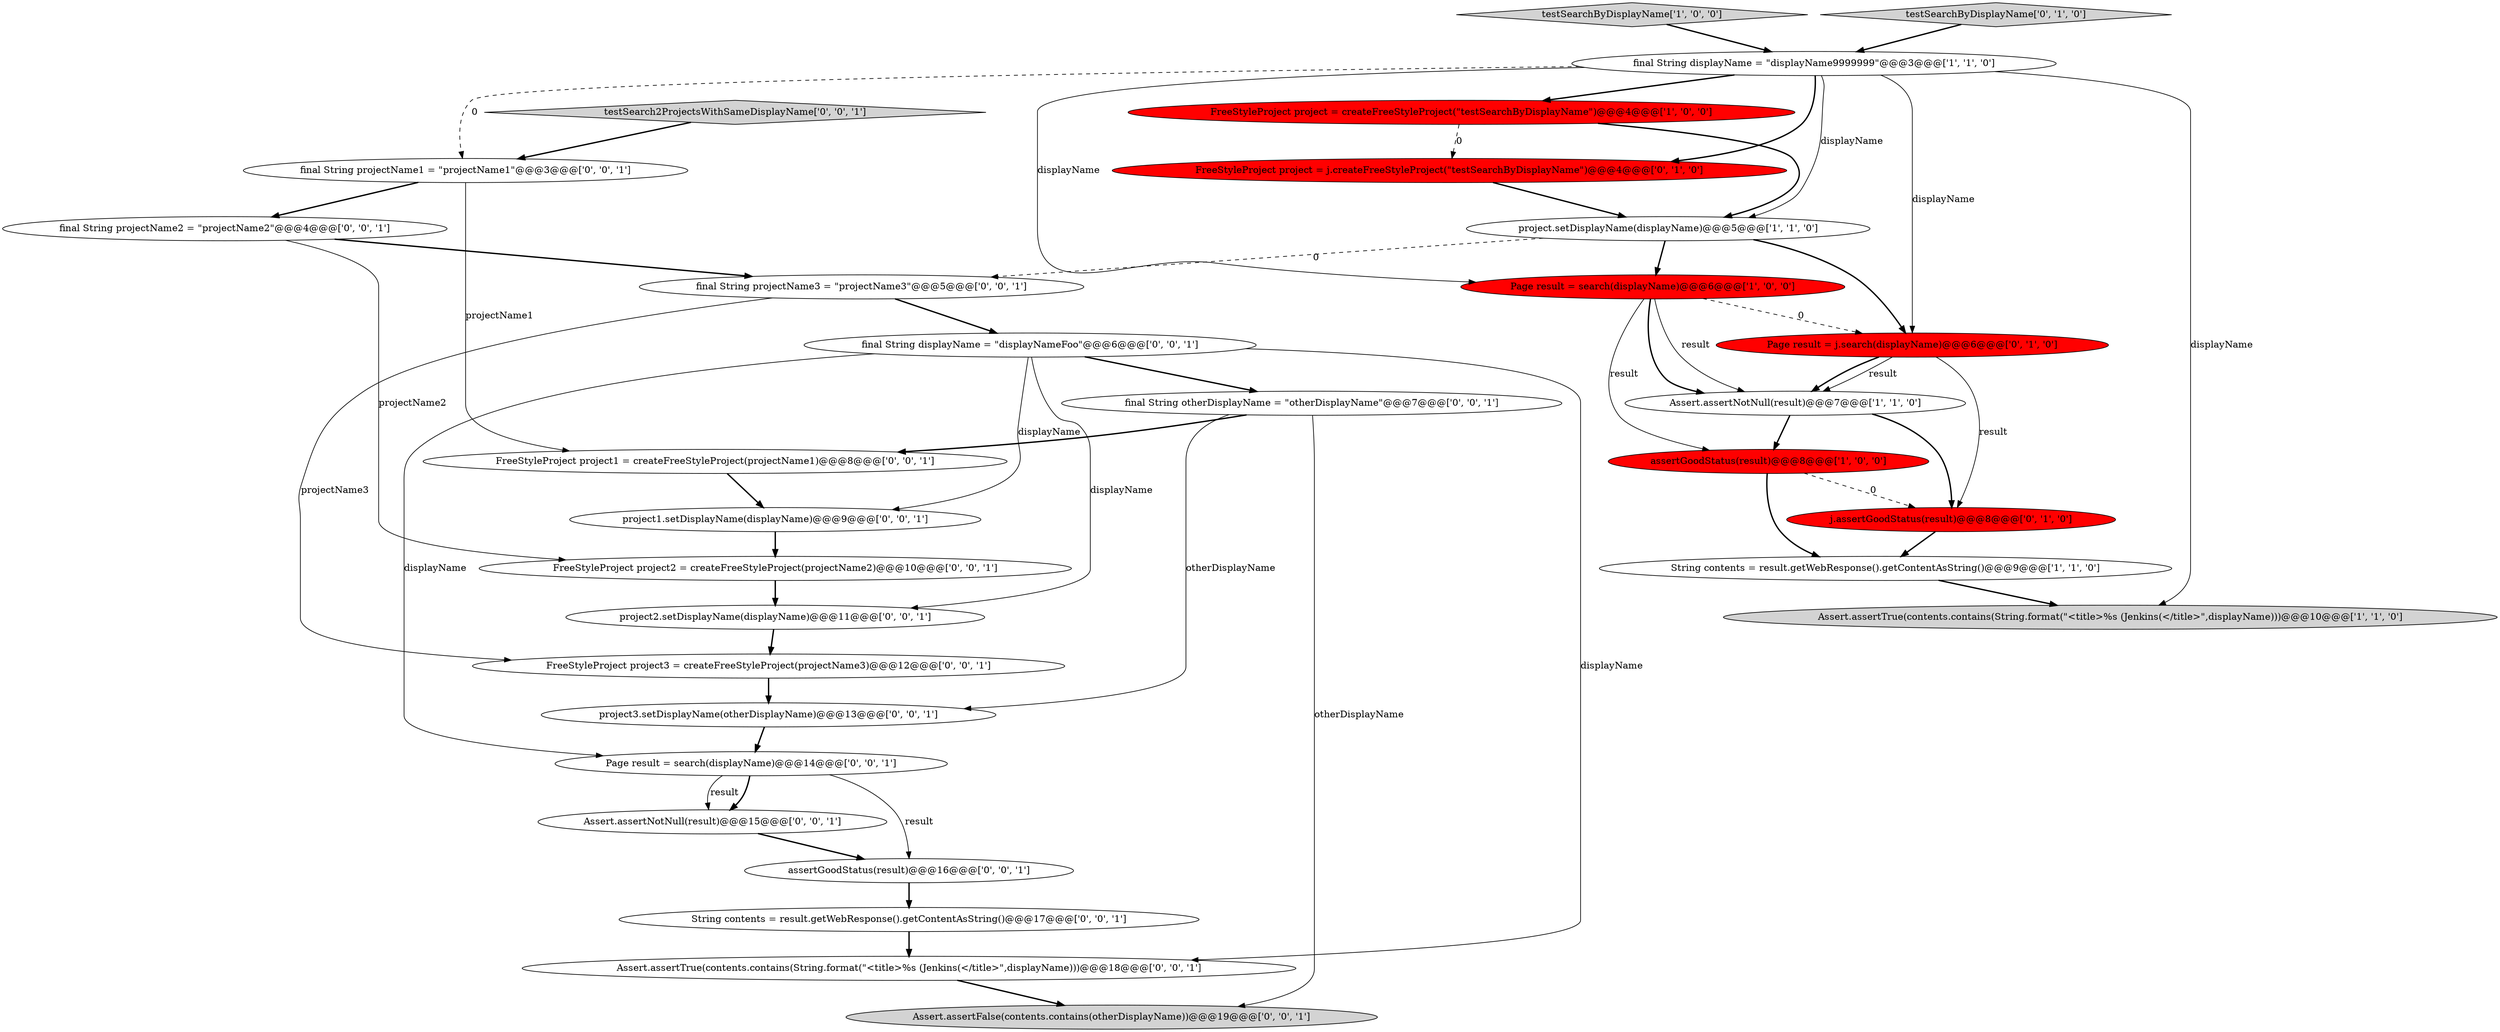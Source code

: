digraph {
30 [style = filled, label = "final String displayName = \"displayNameFoo\"@@@6@@@['0', '0', '1']", fillcolor = white, shape = ellipse image = "AAA0AAABBB3BBB"];
21 [style = filled, label = "final String projectName3 = \"projectName3\"@@@5@@@['0', '0', '1']", fillcolor = white, shape = ellipse image = "AAA0AAABBB3BBB"];
8 [style = filled, label = "Assert.assertTrue(contents.contains(String.format(\"<title>%s (Jenkins(</title>\",displayName)))@@@10@@@['1', '1', '0']", fillcolor = lightgray, shape = ellipse image = "AAA0AAABBB1BBB"];
0 [style = filled, label = "final String displayName = \"displayName9999999\"@@@3@@@['1', '1', '0']", fillcolor = white, shape = ellipse image = "AAA0AAABBB1BBB"];
20 [style = filled, label = "String contents = result.getWebResponse().getContentAsString()@@@17@@@['0', '0', '1']", fillcolor = white, shape = ellipse image = "AAA0AAABBB3BBB"];
9 [style = filled, label = "Page result = j.search(displayName)@@@6@@@['0', '1', '0']", fillcolor = red, shape = ellipse image = "AAA1AAABBB2BBB"];
28 [style = filled, label = "Page result = search(displayName)@@@14@@@['0', '0', '1']", fillcolor = white, shape = ellipse image = "AAA0AAABBB3BBB"];
5 [style = filled, label = "String contents = result.getWebResponse().getContentAsString()@@@9@@@['1', '1', '0']", fillcolor = white, shape = ellipse image = "AAA0AAABBB1BBB"];
2 [style = filled, label = "Assert.assertNotNull(result)@@@7@@@['1', '1', '0']", fillcolor = white, shape = ellipse image = "AAA0AAABBB1BBB"];
12 [style = filled, label = "j.assertGoodStatus(result)@@@8@@@['0', '1', '0']", fillcolor = red, shape = ellipse image = "AAA1AAABBB2BBB"];
1 [style = filled, label = "project.setDisplayName(displayName)@@@5@@@['1', '1', '0']", fillcolor = white, shape = ellipse image = "AAA0AAABBB1BBB"];
13 [style = filled, label = "FreeStyleProject project1 = createFreeStyleProject(projectName1)@@@8@@@['0', '0', '1']", fillcolor = white, shape = ellipse image = "AAA0AAABBB3BBB"];
16 [style = filled, label = "FreeStyleProject project2 = createFreeStyleProject(projectName2)@@@10@@@['0', '0', '1']", fillcolor = white, shape = ellipse image = "AAA0AAABBB3BBB"];
15 [style = filled, label = "final String projectName2 = \"projectName2\"@@@4@@@['0', '0', '1']", fillcolor = white, shape = ellipse image = "AAA0AAABBB3BBB"];
29 [style = filled, label = "project3.setDisplayName(otherDisplayName)@@@13@@@['0', '0', '1']", fillcolor = white, shape = ellipse image = "AAA0AAABBB3BBB"];
25 [style = filled, label = "Assert.assertFalse(contents.contains(otherDisplayName))@@@19@@@['0', '0', '1']", fillcolor = lightgray, shape = ellipse image = "AAA0AAABBB3BBB"];
6 [style = filled, label = "FreeStyleProject project = createFreeStyleProject(\"testSearchByDisplayName\")@@@4@@@['1', '0', '0']", fillcolor = red, shape = ellipse image = "AAA1AAABBB1BBB"];
3 [style = filled, label = "testSearchByDisplayName['1', '0', '0']", fillcolor = lightgray, shape = diamond image = "AAA0AAABBB1BBB"];
10 [style = filled, label = "testSearchByDisplayName['0', '1', '0']", fillcolor = lightgray, shape = diamond image = "AAA0AAABBB2BBB"];
4 [style = filled, label = "assertGoodStatus(result)@@@8@@@['1', '0', '0']", fillcolor = red, shape = ellipse image = "AAA1AAABBB1BBB"];
11 [style = filled, label = "FreeStyleProject project = j.createFreeStyleProject(\"testSearchByDisplayName\")@@@4@@@['0', '1', '0']", fillcolor = red, shape = ellipse image = "AAA1AAABBB2BBB"];
22 [style = filled, label = "assertGoodStatus(result)@@@16@@@['0', '0', '1']", fillcolor = white, shape = ellipse image = "AAA0AAABBB3BBB"];
23 [style = filled, label = "final String otherDisplayName = \"otherDisplayName\"@@@7@@@['0', '0', '1']", fillcolor = white, shape = ellipse image = "AAA0AAABBB3BBB"];
26 [style = filled, label = "Assert.assertNotNull(result)@@@15@@@['0', '0', '1']", fillcolor = white, shape = ellipse image = "AAA0AAABBB3BBB"];
24 [style = filled, label = "project2.setDisplayName(displayName)@@@11@@@['0', '0', '1']", fillcolor = white, shape = ellipse image = "AAA0AAABBB3BBB"];
19 [style = filled, label = "project1.setDisplayName(displayName)@@@9@@@['0', '0', '1']", fillcolor = white, shape = ellipse image = "AAA0AAABBB3BBB"];
7 [style = filled, label = "Page result = search(displayName)@@@6@@@['1', '0', '0']", fillcolor = red, shape = ellipse image = "AAA1AAABBB1BBB"];
14 [style = filled, label = "Assert.assertTrue(contents.contains(String.format(\"<title>%s (Jenkins(</title>\",displayName)))@@@18@@@['0', '0', '1']", fillcolor = white, shape = ellipse image = "AAA0AAABBB3BBB"];
18 [style = filled, label = "final String projectName1 = \"projectName1\"@@@3@@@['0', '0', '1']", fillcolor = white, shape = ellipse image = "AAA0AAABBB3BBB"];
17 [style = filled, label = "testSearch2ProjectsWithSameDisplayName['0', '0', '1']", fillcolor = lightgray, shape = diamond image = "AAA0AAABBB3BBB"];
27 [style = filled, label = "FreeStyleProject project3 = createFreeStyleProject(projectName3)@@@12@@@['0', '0', '1']", fillcolor = white, shape = ellipse image = "AAA0AAABBB3BBB"];
5->8 [style = bold, label=""];
15->16 [style = solid, label="projectName2"];
14->25 [style = bold, label=""];
0->9 [style = solid, label="displayName"];
12->5 [style = bold, label=""];
30->24 [style = solid, label="displayName"];
0->6 [style = bold, label=""];
11->1 [style = bold, label=""];
9->2 [style = bold, label=""];
15->21 [style = bold, label=""];
9->12 [style = solid, label="result"];
16->24 [style = bold, label=""];
30->23 [style = bold, label=""];
18->15 [style = bold, label=""];
9->2 [style = solid, label="result"];
6->11 [style = dashed, label="0"];
0->11 [style = bold, label=""];
28->26 [style = bold, label=""];
28->22 [style = solid, label="result"];
20->14 [style = bold, label=""];
1->21 [style = dashed, label="0"];
23->25 [style = solid, label="otherDisplayName"];
21->30 [style = bold, label=""];
2->4 [style = bold, label=""];
1->7 [style = bold, label=""];
1->9 [style = bold, label=""];
3->0 [style = bold, label=""];
2->12 [style = bold, label=""];
19->16 [style = bold, label=""];
26->22 [style = bold, label=""];
30->19 [style = solid, label="displayName"];
29->28 [style = bold, label=""];
21->27 [style = solid, label="projectName3"];
30->14 [style = solid, label="displayName"];
4->12 [style = dashed, label="0"];
6->1 [style = bold, label=""];
23->29 [style = solid, label="otherDisplayName"];
18->13 [style = solid, label="projectName1"];
13->19 [style = bold, label=""];
22->20 [style = bold, label=""];
23->13 [style = bold, label=""];
30->28 [style = solid, label="displayName"];
7->2 [style = bold, label=""];
0->1 [style = solid, label="displayName"];
0->8 [style = solid, label="displayName"];
7->4 [style = solid, label="result"];
7->9 [style = dashed, label="0"];
10->0 [style = bold, label=""];
0->18 [style = dashed, label="0"];
27->29 [style = bold, label=""];
0->7 [style = solid, label="displayName"];
7->2 [style = solid, label="result"];
4->5 [style = bold, label=""];
24->27 [style = bold, label=""];
17->18 [style = bold, label=""];
28->26 [style = solid, label="result"];
}
